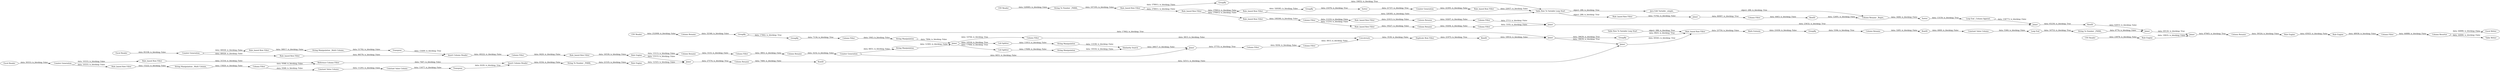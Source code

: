 digraph {
	"8511638233764862401_402" [label="Column Filter"]
	"8511638233764862401_252" [label="CSV Reader"]
	"8511638233764862401_421" [label="Reference Column Filter"]
	"1132492252614952865_335" [label="Table Row To Variable Loop Start"]
	"1132492252614952865_331" [label="Column Rename"]
	"8511638233764862401_5" [label="Counter Generation"]
	"8511638233764862401_339" [label="Excel Writer"]
	"8511638233764862401_370" [label="Column Filter"]
	"8511638233764862401_383" [label="String To Number _PMML_"]
	"8511638233764862401_290" [label="Rule_based Row Filter"]
	"8511638233764862401_323" [label="Column Filter"]
	"8511638233764862401_306" [label="Counter Generation"]
	"8511638233764862401_359" [label="Counter Generation"]
	"8511638233764862401_411" [label=Joiner]
	"-3172130514481856152_314" [label="Java Edit Variable _simple_"]
	"8511638233764862401_312" [label="String To Number _PMML_"]
	"8511638233764862401_358" [label="Excel Reader"]
	"8511638233764862401_398" [label="Cell Splitter"]
	"8511638233764862401_419" [label="Constant Value Column"]
	"8511638233764862401_281" [label="Column Rename"]
	"8511638233764862401_341" [label="Rule Engine"]
	"8511638233764862401_415" [label="Rule_based Row Filter"]
	"8511638233764862401_344" [label="Column Resorter"]
	"8511638233764862401_292" [label="Rule_based Row Filter"]
	"8511638233764862401_320" [label="Column Rename"]
	"8511638233764862401_401" [label="Column Filter"]
	"8511638233764862401_406" [label=Joiner]
	"8511638233764862401_428" [label=RowID]
	"8511638233764862401_342" [label="Column Rename"]
	"8511638233764862401_273" [label="Column Filter"]
	"8511638233764862401_253" [label="Rule_based Row Filter"]
	"8511638233764862401_410" [label="Duplicate Row Filter"]
	"8511638233764862401_363" [label="Insert Column Header"]
	"8511638233764862401_357" [label=Joiner]
	"-3172130514481856152_310" [label="Column Filter"]
	"-3172130514481856152_308" [label="Table Row To Variable Loop Start"]
	"8511638233764862401_426" [label="String To Number _PMML_"]
	"8511638233764862401_384" [label="Rule Engine"]
	"8511638233764862401_322" [label="Column Filter"]
	"8511638233764862401_354" [label="CSV Reader"]
	"8511638233764862401_395" [label="String Manipulation"]
	"8511638233764862401_407" [label="Column Filter"]
	"8511638233764862401_405" [label=RowID]
	"8511638233764862401_302" [label="Rule_based Row Filter"]
	"8511638233764862401_427" [label="Rule Engine"]
	"8511638233764862401_394" [label="String Manipulation"]
	"8511638233764862401_303" [label="Rule_based Row Filter"]
	"8511638233764862401_325" [label=RowID]
	"8511638233764862401_321" [label="Column Rename"]
	"8511638233764862401_367" [label="Column Rename"]
	"8511638233764862401_365" [label="Column Filter"]
	"8511638233764862401_404" [label=Concatenate]
	"8511638233764862401_260" [label=GroupBy]
	"8511638233764862401_416" [label="String Manipulation _Multi Column_"]
	"-3172130514481856152_313" [label="Column Rename _Regex_"]
	"8511638233764862401_368" [label="Similarity Search"]
	"8511638233764862401_423" [label=Joiner]
	"8511638233764862401_362" [label=Transpose]
	"8511638233764862401_420" [label="Constant Value Column"]
	"8511638233764862401_361" [label="Rule_based Row Filter"]
	"8511638233764862401_360" [label="Rule_based Row Filter"]
	"1132492252614952865_343" [label="Constant Value Column"]
	"8511638233764862401_412" [label="Excel Reader"]
	"8511638233764862401_340" [label="Rule Engine"]
	"8511638233764862401_262" [label=GroupBy]
	"8511638233764862401_304" [label=GroupBy]
	"8511638233764862401_424" [label="Column Rename"]
	"8511638233764862401_396" [label=Joiner]
	"8511638233764862401_409" [label="String Manipulation"]
	"8511638233764862401_259" [label=GroupBy]
	"8511638233764862401_366" [label="Rule_based Row Filter"]
	"1132492252614952865_336" [label="Rule_based Row Filter"]
	"8511638233764862401_338" [label="Table Writer"]
	"-3172130514481856152_311" [label=RowID]
	"8511638233764862401_334" [label=GroupBy]
	"1132492252614952865_330" [label=GroupBy]
	"8511638233764862401_374" [label=Joiner]
	"8511638233764862401_305" [label=Sorter]
	"1132492252614952865_329" [label="Math Formula"]
	"8511638233764862401_307" [label="Rule_based Row Filter"]
	"8511638233764862401_319" [label=Joiner]
	"8511638233764862401_422" [label="Insert Column Header"]
	"8511638233764862401_300" [label="Rule_based Row Filter"]
	"8511638233764862401_408" [label="Cell Splitter"]
	"8511638233764862401_356" [label="Rule Engine"]
	"8511638233764862401_413" [label="Counter Generation"]
	"8511638233764862401_301" [label="Column Filter"]
	"8511638233764862401_373" [label="Column Rename"]
	"8511638233764862401_418" [label="Column Filter"]
	"-3172130514481856152_317" [label=Joiner]
	"8511638233764862401_251" [label="CSV Reader"]
	"1132492252614952865_333" [label="Loop End"]
	"8511638233764862401_417" [label=Transpose]
	"8511638233764862401_399" [label="String Manipulation"]
	"8511638233764862401_429" [label=Joiner]
	"-3172130514481856152_318" [label=Sorter]
	"-3172130514481856152_316" [label="Loop End _Column Append_"]
	"8511638233764862401_364" [label="String Manipulation _Multi Column_"]
	"8511638233764862401_403" [label="Column Filter"]
	"1132492252614952865_332" [label=RowID]
	"-3172130514481856152_309" [label="Rule_based Row Filter"]
	"8511638233764862401_324" [label=Joiner]
	"8511638233764862401_414" [label="Rule_based Row Filter"]
	"1132492252614952865_331" -> "1132492252614952865_332" [label="data: 3285; is_blocking: False"]
	"-3172130514481856152_314" -> "-3172130514481856152_313" [label="object: 288; is_blocking: True"]
	"8511638233764862401_304" -> "8511638233764862401_305" [label="data: 21676; is_blocking: True"]
	"8511638233764862401_424" -> "8511638233764862401_428" [label="data: 7460; is_blocking: False"]
	"8511638233764862401_303" -> "8511638233764862401_304" [label="data: 328385; is_blocking: False"]
	"1132492252614952865_332" -> "1132492252614952865_343" [label="data: 4069; is_blocking: False"]
	"8511638233764862401_253" -> "8511638233764862401_259" [label="data: 378911; is_blocking: False"]
	"8511638233764862401_320" -> "8511638233764862401_323" [label="data: 10207; is_blocking: False"]
	"8511638233764862401_365" -> "8511638233764862401_366" [label="data: 6420; is_blocking: False"]
	"8511638233764862401_323" -> "8511638233764862401_319" [label="data: 5713; is_blocking: False"]
	"8511638233764862401_414" -> "8511638233764862401_421" [label="data: 31516; is_blocking: False"]
	"8511638233764862401_281" -> "8511638233764862401_260" [label="data: 32546; is_blocking: False"]
	"8511638233764862401_356" -> "8511638233764862401_357" [label="data: 19935; is_blocking: False"]
	"8511638233764862401_303" -> "-3172130514481856152_308" [label="data: 328385; is_blocking: False"]
	"8511638233764862401_370" -> "8511638233764862401_373" [label="data: 3803; is_blocking: False"]
	"8511638233764862401_359" -> "8511638233764862401_361" [label="data: 46028; is_blocking: False"]
	"8511638233764862401_359" -> "8511638233764862401_360" [label="data: 46028; is_blocking: False"]
	"8511638233764862401_395" -> "8511638233764862401_396" [label="data: 7894; is_blocking: False"]
	"8511638233764862401_405" -> "8511638233764862401_411" [label="data: 18914; is_blocking: False"]
	"8511638233764862401_401" -> "8511638233764862401_402" [label="data: 8204; is_blocking: False"]
	"1132492252614952865_336" -> "1132492252614952865_329" [label="data: 23750; is_blocking: False"]
	"8511638233764862401_307" -> "-3172130514481856152_308" [label="data: 22657; is_blocking: False"]
	"8511638233764862401_419" -> "8511638233764862401_420" [label="data: 11293; is_blocking: False"]
	"8511638233764862401_396" -> "8511638233764862401_408" [label="data: 10524; is_blocking: True"]
	"8511638233764862401_366" -> "8511638233764862401_384" [label="data: 16530; is_blocking: False"]
	"8511638233764862401_324" -> "8511638233764862401_325" [label="data: 65230; is_blocking: True"]
	"8511638233764862401_411" -> "8511638233764862401_429" [label="data: 39639; is_blocking: True"]
	"8511638233764862401_341" -> "8511638233764862401_407" [label="data: 48938; is_blocking: False"]
	"8511638233764862401_322" -> "8511638233764862401_319" [label="data: 3193; is_blocking: False"]
	"8511638233764862401_367" -> "8511638233764862401_370" [label="data: 5533; is_blocking: False"]
	"8511638233764862401_325" -> "8511638233764862401_406" [label="data: 62833; is_blocking: False"]
	"8511638233764862401_358" -> "8511638233764862401_359" [label="data: 85338; is_blocking: False"]
	"8511638233764862401_321" -> "8511638233764862401_322" [label="data: 10204; is_blocking: False"]
	"8511638233764862401_412" -> "8511638233764862401_413" [label="data: 30353; is_blocking: False"]
	"8511638233764862401_413" -> "8511638233764862401_414" [label="data: 10333; is_blocking: False"]
	"8511638233764862401_404" -> "8511638233764862401_410" [label="data: 3539; is_blocking: False"]
	"8511638233764862401_410" -> "8511638233764862401_405" [label="data: 21975; is_blocking: True"]
	"8511638233764862401_259" -> "-3172130514481856152_308" [label="data: 10652; is_blocking: True"]
	"-3172130514481856152_309" -> "-3172130514481856152_317" [label="data: 75762; is_blocking: False"]
	"8511638233764862401_402" -> "8511638233764862401_404" [label="data: 3815; is_blocking: False"]
	"-3172130514481856152_308" -> "-3172130514481856152_309" [label="object: 288; is_blocking: True"]
	"8511638233764862401_354" -> "8511638233764862401_356" [label="data: 23878; is_blocking: False"]
	"8511638233764862401_409" -> "8511638233764862401_368" [label="data: 13338; is_blocking: False"]
	"-3172130514481856152_317" -> "-3172130514481856152_310" [label="data: 80997; is_blocking: True"]
	"8511638233764862401_5" -> "8511638233764862401_374" [label="data: 6651; is_blocking: False"]
	"8511638233764862401_260" -> "8511638233764862401_411" [label="data: 17662; is_blocking: True"]
	"8511638233764862401_396" -> "8511638233764862401_398" [label="data: 17944; is_blocking: True"]
	"8511638233764862401_344" -> "8511638233764862401_339" [label="data: 44888; is_blocking: False"]
	"8511638233764862401_426" -> "8511638233764862401_427" [label="data: 21535; is_blocking: False"]
	"1132492252614952865_333" -> "8511638233764862401_383" [label="data: 16753; is_blocking: True"]
	"8511638233764862401_411" -> "8511638233764862401_334" [label="data: 39639; is_blocking: True"]
	"-3172130514481856152_311" -> "-3172130514481856152_313" [label="data: 12491; is_blocking: False"]
	"8511638233764862401_302" -> "8511638233764862401_320" [label="data: 21613; is_blocking: False"]
	"8511638233764862401_408" -> "8511638233764862401_409" [label="data: 11815; is_blocking: False"]
	"8511638233764862401_428" -> "8511638233764862401_429" [label="data: 32511; is_blocking: False"]
	"8511638233764862401_422" -> "8511638233764862401_426" [label="data: 6334; is_blocking: False"]
	"8511638233764862401_360" -> "8511638233764862401_363" [label="data: 86578; is_blocking: False"]
	"8511638233764862401_290" -> "8511638233764862401_292" [label="data: 378912; is_blocking: False"]
	"8511638233764862401_406" -> "8511638233764862401_357" [label="data: 69126; is_blocking: True"]
	"8511638233764862401_399" -> "8511638233764862401_368" [label="data: 19316; is_blocking: False"]
	"-3172130514481856152_313" -> "-3172130514481856152_318" [label="data: 3408; is_blocking: False"]
	"1132492252614952865_329" -> "1132492252614952865_330" [label="data: 21630; is_blocking: False"]
	"1132492252614952865_343" -> "1132492252614952865_333" [label="data: 5360; is_blocking: False"]
	"1132492252614952865_330" -> "1132492252614952865_331" [label="data: 5394; is_blocking: True"]
	"8511638233764862401_306" -> "8511638233764862401_307" [label="data: 22305; is_blocking: False"]
	"8511638233764862401_363" -> "8511638233764862401_365" [label="data: 40222; is_blocking: False"]
	"8511638233764862401_364" -> "8511638233764862401_362" [label="data: 51792; is_blocking: False"]
	"8511638233764862401_394" -> "8511638233764862401_396" [label="data: 12365; is_blocking: False"]
	"-3172130514481856152_318" -> "-3172130514481856152_316" [label="data: 13159; is_blocking: True"]
	"8511638233764862401_260" -> "8511638233764862401_262" [label="data: 17662; is_blocking: True"]
	"8511638233764862401_357" -> "8511638233764862401_342" [label="data: 87665; is_blocking: True"]
	"8511638233764862401_374" -> "8511638233764862401_401" [label="data: 37755; is_blocking: True"]
	"8511638233764862401_423" -> "8511638233764862401_424" [label="data: 27574; is_blocking: True"]
	"8511638233764862401_262" -> "8511638233764862401_273" [label="data: 7134; is_blocking: True"]
	"8511638233764862401_253" -> "8511638233764862401_290" [label="data: 378911; is_blocking: False"]
	"8511638233764862401_290" -> "8511638233764862401_303" [label="data: 378912; is_blocking: False"]
	"8511638233764862401_420" -> "8511638233764862401_417" [label="data: 11677; is_blocking: False"]
	"8511638233764862401_427" -> "8511638233764862401_423" [label="data: 12323; is_blocking: False"]
	"8511638233764862401_334" -> "1132492252614952865_336" [label="data: 8925; is_blocking: True"]
	"8511638233764862401_301" -> "8511638233764862401_302" [label="data: 11210; is_blocking: False"]
	"8511638233764862401_301" -> "8511638233764862401_300" [label="data: 11210; is_blocking: False"]
	"8511638233764862401_421" -> "8511638233764862401_422" [label="data: 7447; is_blocking: False"]
	"8511638233764862401_383" -> "8511638233764862401_406" [label="data: 6774; is_blocking: False"]
	"8511638233764862401_305" -> "8511638233764862401_306" [label="data: 21727; is_blocking: True"]
	"8511638233764862401_273" -> "8511638233764862401_395" [label="data: 1943; is_blocking: False"]
	"8511638233764862401_418" -> "8511638233764862401_419" [label="data: 9368; is_blocking: False"]
	"8511638233764862401_413" -> "8511638233764862401_415" [label="data: 10333; is_blocking: False"]
	"8511638233764862401_418" -> "8511638233764862401_421" [label="data: 9368; is_blocking: False"]
	"8511638233764862401_252" -> "8511638233764862401_312" [label="data: 520085; is_blocking: False"]
	"8511638233764862401_384" -> "8511638233764862401_367" [label="data: 13113; is_blocking: False"]
	"8511638233764862401_417" -> "8511638233764862401_422" [label="data: 6220; is_blocking: True"]
	"8511638233764862401_340" -> "8511638233764862401_341" [label="data: 45925; is_blocking: False"]
	"8511638233764862401_415" -> "8511638233764862401_416" [label="data: 15222; is_blocking: False"]
	"8511638233764862401_300" -> "8511638233764862401_321" [label="data: 19227; is_blocking: False"]
	"8511638233764862401_344" -> "8511638233764862401_338" [label="data: 44888; is_blocking: False"]
	"8511638233764862401_373" -> "8511638233764862401_5" [label="data: 3232; is_blocking: False"]
	"8511638233764862401_396" -> "8511638233764862401_403" [label="data: 14764; is_blocking: True"]
	"8511638233764862401_416" -> "8511638233764862401_418" [label="data: 15820; is_blocking: False"]
	"8511638233764862401_384" -> "8511638233764862401_423" [label="data: 13113; is_blocking: False"]
	"8511638233764862401_403" -> "8511638233764862401_404" [label="data: 3815; is_blocking: False"]
	"8511638233764862401_342" -> "8511638233764862401_340" [label="data: 39324; is_blocking: False"]
	"8511638233764862401_361" -> "8511638233764862401_364" [label="data: 58017; is_blocking: False"]
	"8511638233764862401_319" -> "8511638233764862401_324" [label="data: 23632; is_blocking: True"]
	"8511638233764862401_368" -> "8511638233764862401_374" [label="data: 26617; is_blocking: False"]
	"1132492252614952865_335" -> "1132492252614952865_336" [label="object: 288; is_blocking: True"]
	"8511638233764862401_5" -> "8511638233764862401_394" [label="data: 6651; is_blocking: False"]
	"8511638233764862401_312" -> "8511638233764862401_253" [label="data: 107195; is_blocking: False"]
	"8511638233764862401_398" -> "8511638233764862401_399" [label="data: 17699; is_blocking: False"]
	"8511638233764862401_292" -> "8511638233764862401_301" [label="data: 108366; is_blocking: False"]
	"-3172130514481856152_308" -> "-3172130514481856152_314" [label="object: 288; is_blocking: True"]
	"8511638233764862401_362" -> "8511638233764862401_363" [label="data: 15449; is_blocking: True"]
	"8511638233764862401_429" -> "1132492252614952865_336" [label="data: 69365; is_blocking: True"]
	"8511638233764862401_251" -> "8511638233764862401_281" [label="data: 252008; is_blocking: False"]
	"-3172130514481856152_316" -> "8511638233764862401_324" [label="data: 158773; is_blocking: False"]
	"8511638233764862401_407" -> "8511638233764862401_344" [label="data: 44888; is_blocking: False"]
	"-3172130514481856152_310" -> "-3172130514481856152_311" [label="data: 4463; is_blocking: False"]
	rankdir=LR
}
